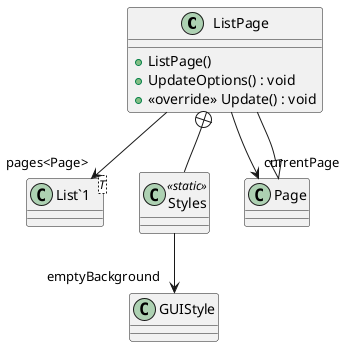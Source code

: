 @startuml
class ListPage {
    + ListPage()
    + UpdateOptions() : void
    + <<override>> Update() : void
}
class "List`1"<T> {
}
class Styles <<static>> {
}
Page <|-- ListPage
ListPage --> "pages<Page>" "List`1"
ListPage --> "currentPage" Page
ListPage +-- Styles
Styles --> "emptyBackground" GUIStyle
@enduml
